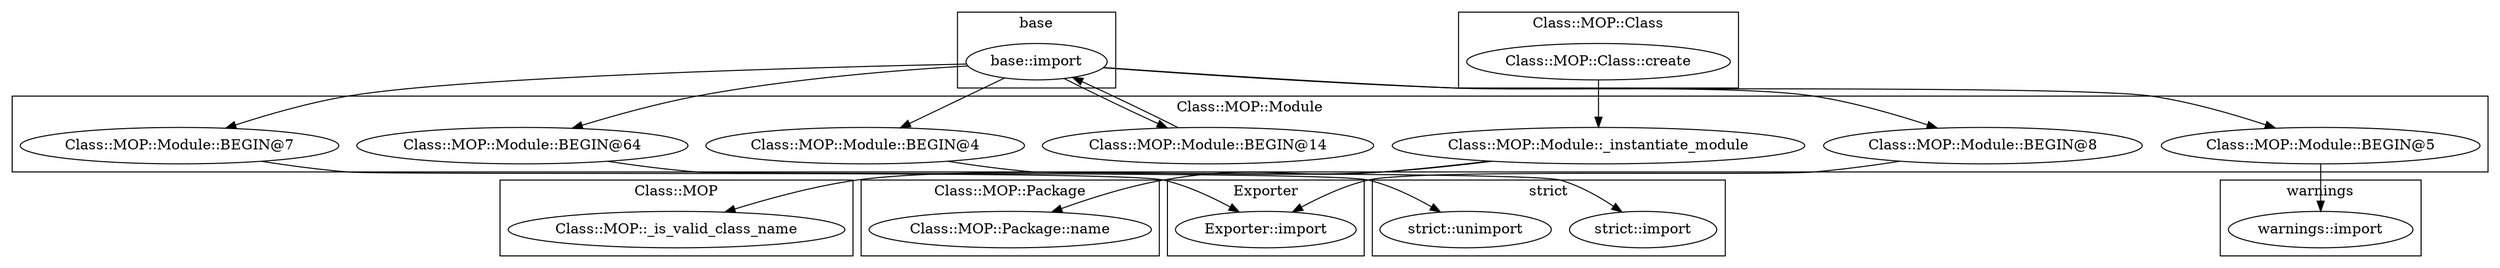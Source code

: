 digraph {
graph [overlap=false]
subgraph cluster_Class_MOP_Module {
	label="Class::MOP::Module";
	"Class::MOP::Module::_instantiate_module";
	"Class::MOP::Module::BEGIN@8";
	"Class::MOP::Module::BEGIN@14";
	"Class::MOP::Module::BEGIN@7";
	"Class::MOP::Module::BEGIN@64";
	"Class::MOP::Module::BEGIN@5";
	"Class::MOP::Module::BEGIN@4";
}
subgraph cluster_warnings {
	label="warnings";
	"warnings::import";
}
subgraph cluster_base {
	label="base";
	"base::import";
}
subgraph cluster_strict {
	label="strict";
	"strict::import";
	"strict::unimport";
}
subgraph cluster_Class_MOP_Class {
	label="Class::MOP::Class";
	"Class::MOP::Class::create";
}
subgraph cluster_Class_MOP {
	label="Class::MOP";
	"Class::MOP::_is_valid_class_name";
}
subgraph cluster_Exporter {
	label="Exporter";
	"Exporter::import";
}
subgraph cluster_Class_MOP_Package {
	label="Class::MOP::Package";
	"Class::MOP::Package::name";
}
"Class::MOP::Module::BEGIN@8" -> "Exporter::import";
"Class::MOP::Module::BEGIN@7" -> "Exporter::import";
"base::import" -> "Class::MOP::Module::BEGIN@8";
"base::import" -> "Class::MOP::Module::BEGIN@64";
"Class::MOP::Module::BEGIN@64" -> "strict::unimport";
"Class::MOP::Module::BEGIN@14" -> "base::import";
"Class::MOP::Module::BEGIN@5" -> "warnings::import";
"Class::MOP::Module::_instantiate_module" -> "Class::MOP::Package::name";
"base::import" -> "Class::MOP::Module::BEGIN@7";
"Class::MOP::Module::BEGIN@4" -> "strict::import";
"Class::MOP::Module::_instantiate_module" -> "Class::MOP::_is_valid_class_name";
"Class::MOP::Class::create" -> "Class::MOP::Module::_instantiate_module";
"base::import" -> "Class::MOP::Module::BEGIN@14";
"base::import" -> "Class::MOP::Module::BEGIN@4";
"base::import" -> "Class::MOP::Module::BEGIN@5";
}
